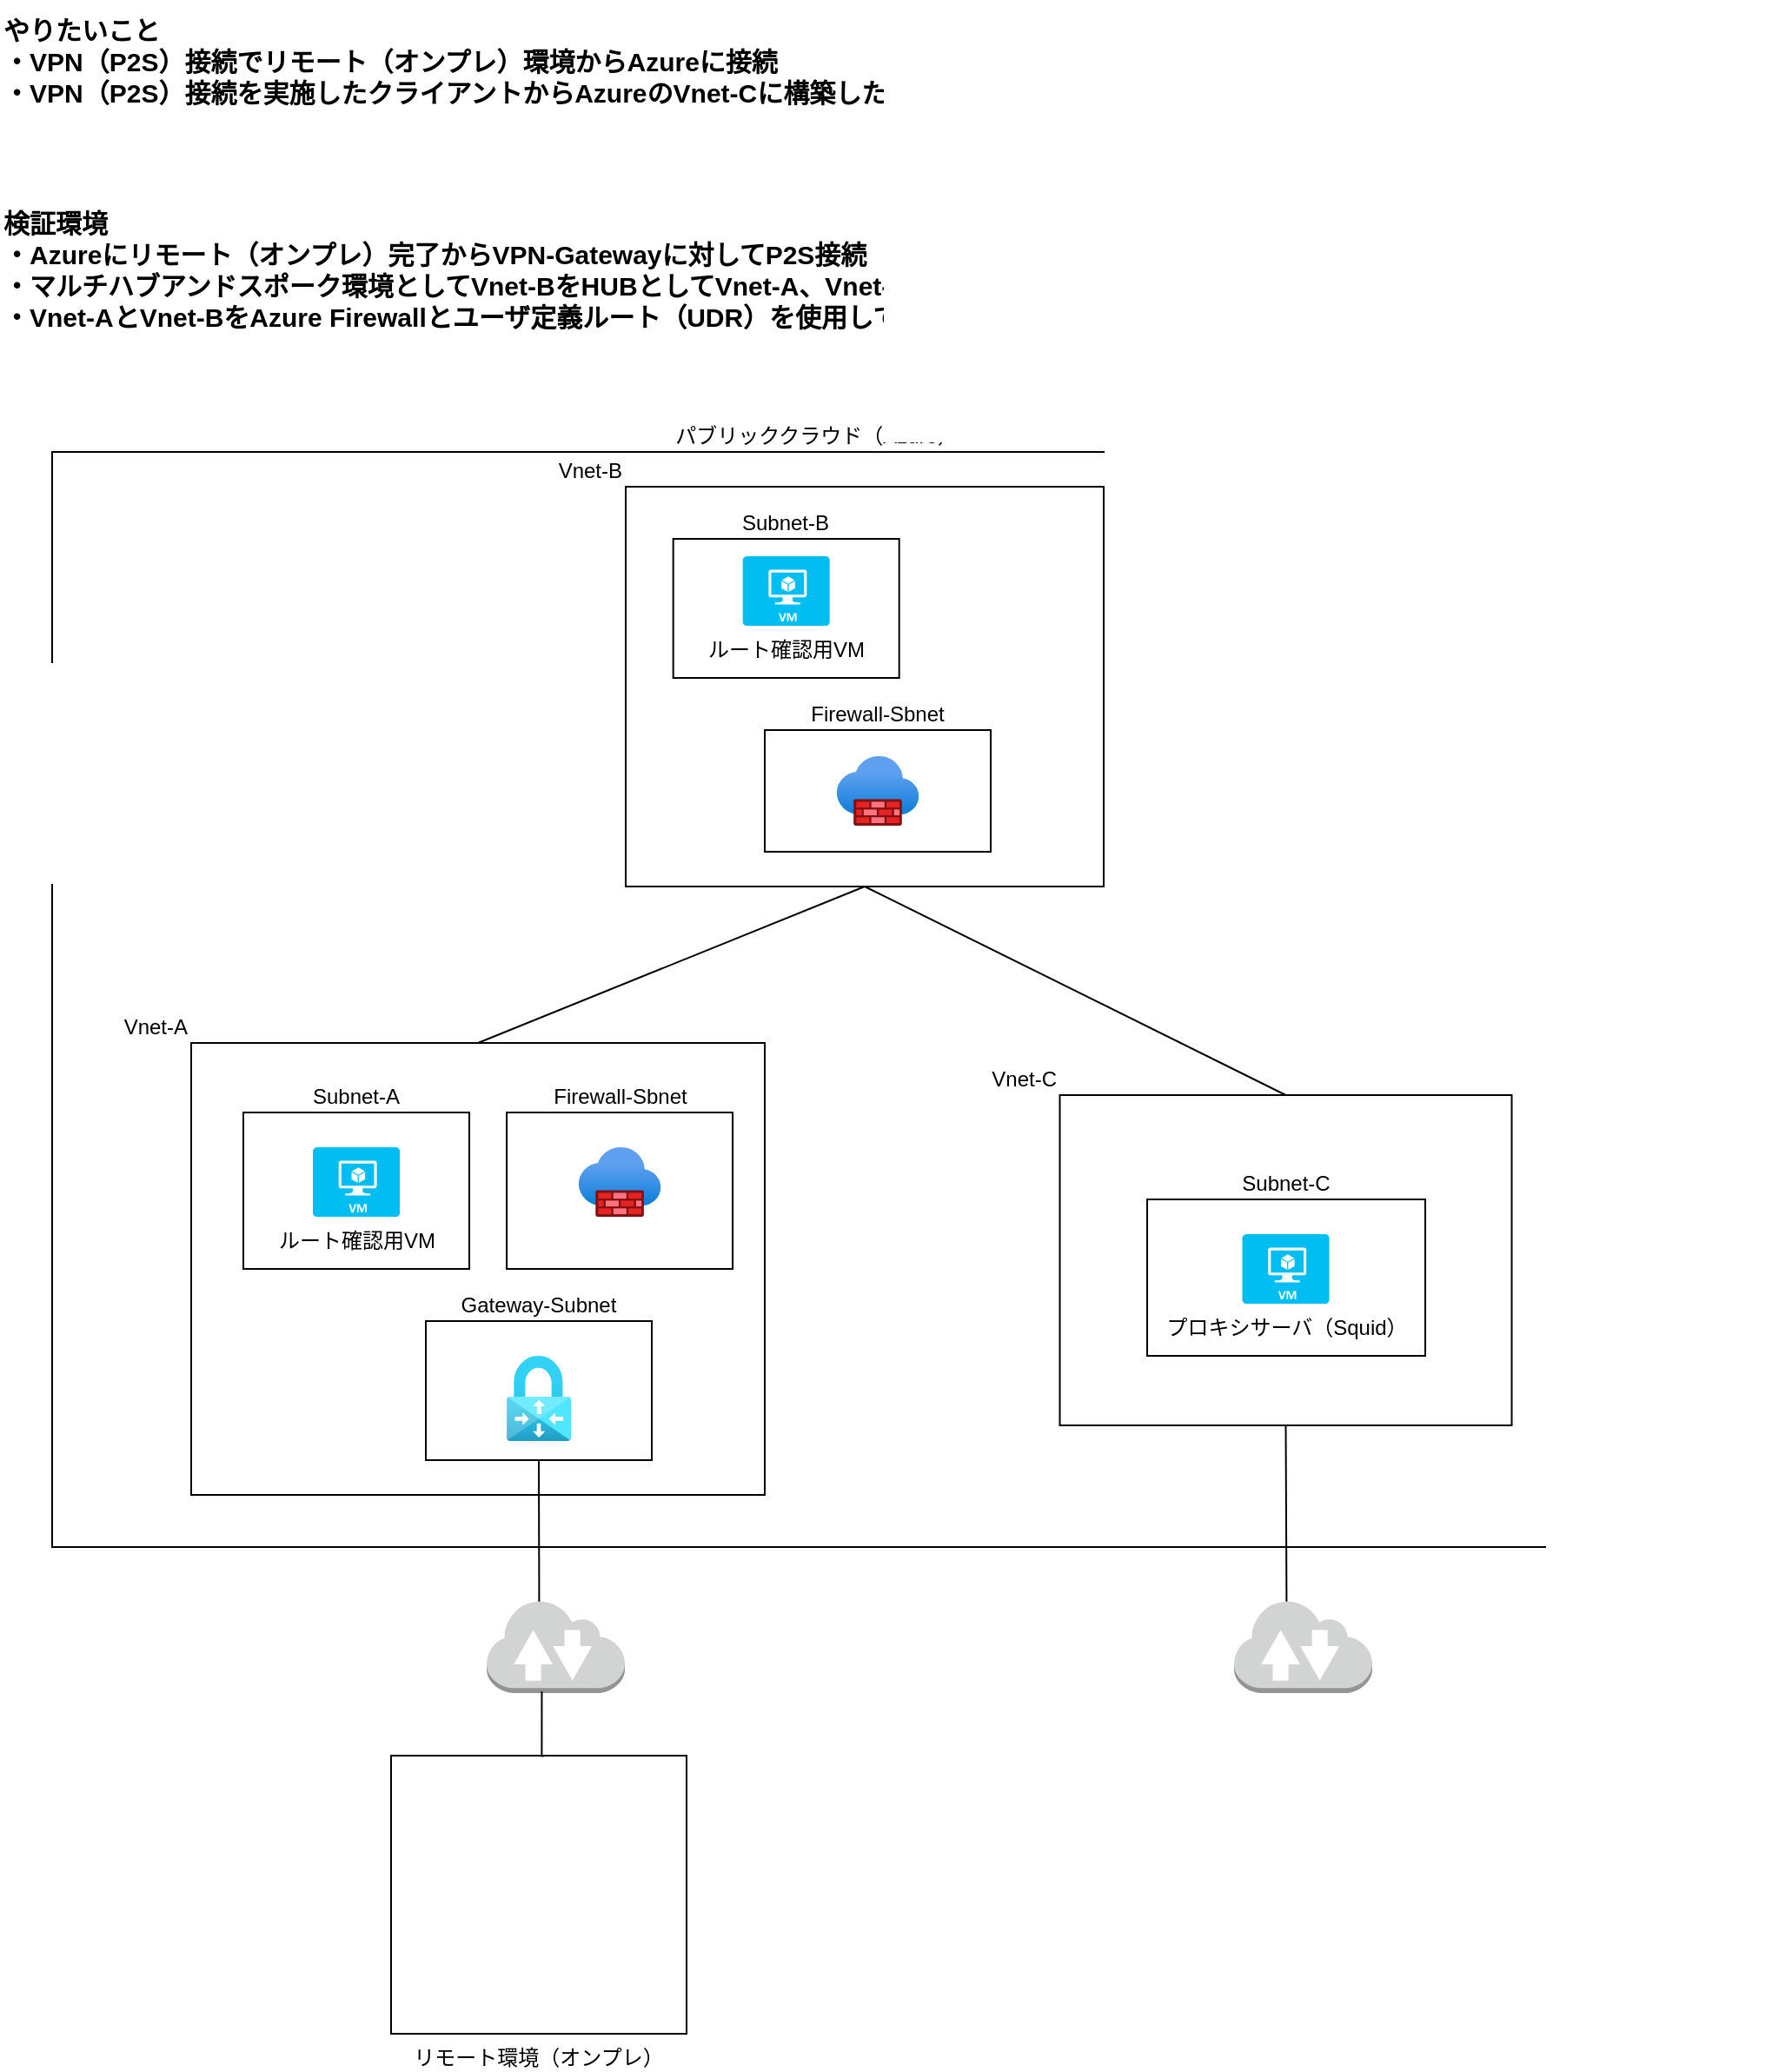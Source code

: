 <mxfile version="24.8.6">
  <diagram name="Page-1" id="80d4a630-b321-0f5e-ff81-c5a36ef4752d">
    <mxGraphModel dx="2787" dy="1728" grid="1" gridSize="10" guides="1" tooltips="1" connect="1" arrows="1" fold="1" page="1" pageScale="1" pageWidth="1100" pageHeight="850" background="none" math="0" shadow="0">
      <root>
        <mxCell id="0" />
        <mxCell id="1" parent="0" />
        <mxCell id="rkpnVUYU-X_8p-iECJHI-1" value="パブリッククラウド（Azure）" style="rounded=0;whiteSpace=wrap;html=1;glass=0;shadow=0;align=center;horizontal=1;labelPosition=center;verticalLabelPosition=top;verticalAlign=bottom;" vertex="1" parent="1">
          <mxGeometry y="-110" width="880" height="630" as="geometry" />
        </mxCell>
        <mxCell id="rkpnVUYU-X_8p-iECJHI-2" value="リモート環境（オンプレ）" style="rounded=0;whiteSpace=wrap;html=1;glass=0;shadow=0;align=center;horizontal=1;labelPosition=center;verticalLabelPosition=bottom;verticalAlign=top;" vertex="1" parent="1">
          <mxGeometry x="195" y="640" width="170" height="160" as="geometry" />
        </mxCell>
        <mxCell id="rkpnVUYU-X_8p-iECJHI-3" value="" style="outlineConnect=0;dashed=0;verticalLabelPosition=bottom;verticalAlign=top;align=center;html=1;shape=mxgraph.aws3.internet_2;fillColor=#D2D3D3;gradientColor=none;" vertex="1" parent="1">
          <mxGeometry x="250" y="550" width="79.5" height="54" as="geometry" />
        </mxCell>
        <mxCell id="rkpnVUYU-X_8p-iECJHI-5" style="edgeStyle=orthogonalEdgeStyle;rounded=0;orthogonalLoop=1;jettySize=auto;html=1;endArrow=none;endFill=0;exitX=0.52;exitY=0.001;exitDx=0;exitDy=0;exitPerimeter=0;entryX=0.399;entryY=0.983;entryDx=0;entryDy=0;entryPerimeter=0;" edge="1" parent="1" source="rkpnVUYU-X_8p-iECJHI-2" target="rkpnVUYU-X_8p-iECJHI-3">
          <mxGeometry relative="1" as="geometry">
            <mxPoint x="238" y="640" as="sourcePoint" />
            <mxPoint x="238" y="600" as="targetPoint" />
          </mxGeometry>
        </mxCell>
        <mxCell id="rkpnVUYU-X_8p-iECJHI-8" value="" style="outlineConnect=0;dashed=0;verticalLabelPosition=bottom;verticalAlign=top;align=center;html=1;shape=mxgraph.aws3.internet_2;fillColor=#D2D3D3;gradientColor=none;" vertex="1" parent="1">
          <mxGeometry x="680" y="550" width="79.5" height="54" as="geometry" />
        </mxCell>
        <mxCell id="rkpnVUYU-X_8p-iECJHI-10" value="Vnet-A" style="rounded=0;whiteSpace=wrap;html=1;glass=0;shadow=0;align=right;horizontal=1;labelPosition=left;verticalLabelPosition=top;verticalAlign=bottom;" vertex="1" parent="1">
          <mxGeometry x="80" y="230" width="330" height="260" as="geometry" />
        </mxCell>
        <mxCell id="rkpnVUYU-X_8p-iECJHI-11" value="Vnet-B" style="rounded=0;whiteSpace=wrap;html=1;glass=0;shadow=0;align=right;horizontal=1;labelPosition=left;verticalLabelPosition=top;verticalAlign=bottom;" vertex="1" parent="1">
          <mxGeometry x="330" y="-90" width="275" height="230" as="geometry" />
        </mxCell>
        <mxCell id="rkpnVUYU-X_8p-iECJHI-12" value="Vnet-C" style="rounded=0;whiteSpace=wrap;html=1;glass=0;shadow=0;align=right;horizontal=1;labelPosition=left;verticalLabelPosition=top;verticalAlign=bottom;" vertex="1" parent="1">
          <mxGeometry x="579.75" y="260" width="260" height="190" as="geometry" />
        </mxCell>
        <mxCell id="rkpnVUYU-X_8p-iECJHI-14" value="" style="endArrow=none;html=1;rounded=0;exitX=0.5;exitY=0;exitDx=0;exitDy=0;entryX=0.5;entryY=1;entryDx=0;entryDy=0;" edge="1" parent="1" source="rkpnVUYU-X_8p-iECJHI-10" target="rkpnVUYU-X_8p-iECJHI-11">
          <mxGeometry width="50" height="50" relative="1" as="geometry">
            <mxPoint x="340" y="320" as="sourcePoint" />
            <mxPoint x="490" y="190" as="targetPoint" />
          </mxGeometry>
        </mxCell>
        <mxCell id="rkpnVUYU-X_8p-iECJHI-26" value="Firewall-Sbnet" style="rounded=0;whiteSpace=wrap;html=1;glass=0;shadow=0;align=center;horizontal=1;labelPosition=center;verticalLabelPosition=top;verticalAlign=bottom;" vertex="1" parent="1">
          <mxGeometry x="261.54" y="270" width="130" height="90" as="geometry" />
        </mxCell>
        <mxCell id="rkpnVUYU-X_8p-iECJHI-15" value="" style="endArrow=none;html=1;rounded=0;entryX=0.5;entryY=0;entryDx=0;entryDy=0;exitX=0.5;exitY=1;exitDx=0;exitDy=0;" edge="1" parent="1" source="rkpnVUYU-X_8p-iECJHI-11" target="rkpnVUYU-X_8p-iECJHI-12">
          <mxGeometry width="50" height="50" relative="1" as="geometry">
            <mxPoint x="470" y="120" as="sourcePoint" />
            <mxPoint x="492" y="196" as="targetPoint" />
          </mxGeometry>
        </mxCell>
        <mxCell id="rkpnVUYU-X_8p-iECJHI-17" value="" style="image;aspect=fixed;html=1;points=[];align=center;fontSize=12;image=img/lib/azure2/networking/Firewalls.svg;" vertex="1" parent="1">
          <mxGeometry x="302.87" y="290" width="47.34" height="40" as="geometry" />
        </mxCell>
        <mxCell id="rkpnVUYU-X_8p-iECJHI-30" value="Firewall-Sbnet" style="rounded=0;whiteSpace=wrap;html=1;glass=0;shadow=0;align=center;horizontal=1;labelPosition=center;verticalLabelPosition=top;verticalAlign=bottom;" vertex="1" parent="1">
          <mxGeometry x="410" y="50" width="130" height="70" as="geometry" />
        </mxCell>
        <mxCell id="rkpnVUYU-X_8p-iECJHI-27" value="Gateway-Subnet" style="rounded=0;whiteSpace=wrap;html=1;glass=0;shadow=0;align=center;horizontal=1;labelPosition=center;verticalLabelPosition=top;verticalAlign=bottom;" vertex="1" parent="1">
          <mxGeometry x="215.0" y="390" width="130" height="80" as="geometry" />
        </mxCell>
        <mxCell id="rkpnVUYU-X_8p-iECJHI-19" value="" style="image;aspect=fixed;html=1;points=[];align=center;fontSize=12;image=img/lib/azure2/networking/Firewalls.svg;" vertex="1" parent="1">
          <mxGeometry x="451.33" y="65" width="47.34" height="40" as="geometry" />
        </mxCell>
        <mxCell id="rkpnVUYU-X_8p-iECJHI-20" value="" style="image;aspect=fixed;html=1;points=[];align=center;fontSize=12;image=img/lib/azure2/networking/Virtual_Network_Gateways.svg;" vertex="1" parent="1">
          <mxGeometry x="261.54" y="410" width="36.92" height="49" as="geometry" />
        </mxCell>
        <mxCell id="rkpnVUYU-X_8p-iECJHI-21" value="" style="endArrow=none;html=1;rounded=0;exitX=0.38;exitY=0.025;exitDx=0;exitDy=0;exitPerimeter=0;" edge="1" parent="1" source="rkpnVUYU-X_8p-iECJHI-3">
          <mxGeometry width="50" height="50" relative="1" as="geometry">
            <mxPoint x="210" y="601" as="sourcePoint" />
            <mxPoint x="280" y="470" as="targetPoint" />
          </mxGeometry>
        </mxCell>
        <mxCell id="rkpnVUYU-X_8p-iECJHI-29" value="Subnet-B" style="rounded=0;whiteSpace=wrap;html=1;glass=0;shadow=0;align=center;horizontal=1;labelPosition=center;verticalLabelPosition=top;verticalAlign=bottom;" vertex="1" parent="1">
          <mxGeometry x="357.34" y="-60" width="130" height="80" as="geometry" />
        </mxCell>
        <mxCell id="rkpnVUYU-X_8p-iECJHI-31" value="Subnet-C" style="rounded=0;whiteSpace=wrap;html=1;glass=0;shadow=0;align=center;horizontal=1;labelPosition=center;verticalLabelPosition=top;verticalAlign=bottom;" vertex="1" parent="1">
          <mxGeometry x="630" y="320" width="160" height="90" as="geometry" />
        </mxCell>
        <mxCell id="rkpnVUYU-X_8p-iECJHI-22" value="ルート確認用VM" style="verticalLabelPosition=bottom;html=1;verticalAlign=top;align=center;strokeColor=none;fillColor=#00BEF2;shape=mxgraph.azure.virtual_machine;" vertex="1" parent="1">
          <mxGeometry x="397.34" y="-50" width="50" height="40" as="geometry" />
        </mxCell>
        <mxCell id="rkpnVUYU-X_8p-iECJHI-23" value="プロキシサーバ（Squid）" style="verticalLabelPosition=bottom;html=1;verticalAlign=top;align=center;strokeColor=none;fillColor=#00BEF2;shape=mxgraph.azure.virtual_machine;" vertex="1" parent="1">
          <mxGeometry x="684.75" y="340" width="50" height="40" as="geometry" />
        </mxCell>
        <mxCell id="rkpnVUYU-X_8p-iECJHI-25" value="Subnet-A" style="rounded=0;whiteSpace=wrap;html=1;glass=0;shadow=0;align=center;horizontal=1;labelPosition=center;verticalLabelPosition=top;verticalAlign=bottom;" vertex="1" parent="1">
          <mxGeometry x="110" y="270" width="130" height="90" as="geometry" />
        </mxCell>
        <mxCell id="rkpnVUYU-X_8p-iECJHI-24" value="ルート確認用VM" style="verticalLabelPosition=bottom;html=1;verticalAlign=top;align=center;strokeColor=none;fillColor=#00BEF2;shape=mxgraph.azure.virtual_machine;" vertex="1" parent="1">
          <mxGeometry x="150" y="290" width="50" height="40" as="geometry" />
        </mxCell>
        <mxCell id="rkpnVUYU-X_8p-iECJHI-28" value="" style="endArrow=none;html=1;rounded=0;entryX=0.38;entryY=0.025;entryDx=0;entryDy=0;entryPerimeter=0;exitX=0.5;exitY=1;exitDx=0;exitDy=0;" edge="1" parent="1" source="rkpnVUYU-X_8p-iECJHI-12" target="rkpnVUYU-X_8p-iECJHI-8">
          <mxGeometry width="50" height="50" relative="1" as="geometry">
            <mxPoint x="500" y="200" as="sourcePoint" />
            <mxPoint x="720" y="270" as="targetPoint" />
          </mxGeometry>
        </mxCell>
        <mxCell id="rkpnVUYU-X_8p-iECJHI-32" value="&lt;div style=&quot;font-size: 15px;&quot;&gt;検証環境&lt;/div&gt;・Azureにリモート（オンプレ）完了からVPN-Gatewayに対してP2S接続&lt;div style=&quot;font-size: 15px;&quot;&gt;・マルチハブアンドスポーク環境としてVnet-BをHUBとしてVnet-A、Vnet-Cを接続&lt;/div&gt;&lt;div style=&quot;font-size: 15px;&quot;&gt;・Vnet-AとVnet-BをAzure Firewallとユーザ定義ルート（UDR）を使用してルーティング&lt;/div&gt;" style="text;html=1;align=left;verticalAlign=middle;resizable=0;points=[];autosize=1;strokeColor=none;fillColor=none;fontStyle=1;fontSize=15;" vertex="1" parent="1">
          <mxGeometry x="-30" y="-260" width="620" height="90" as="geometry" />
        </mxCell>
        <mxCell id="rkpnVUYU-X_8p-iECJHI-33" value="&lt;div style=&quot;font-size: 15px;&quot;&gt;やりたいこと&lt;/div&gt;・VPN（P2S）接続でリモート（オンプレ）環境からAzureに接続&lt;div&gt;・VPN（P2S）接続を実施したクライアントからAzureのVnet-Cに構築したプロキシサーバ（Squid）を利用してインターネットへの接続を実施する。&lt;/div&gt;" style="text;html=1;align=left;verticalAlign=middle;resizable=0;points=[];autosize=1;strokeColor=none;fillColor=none;fontStyle=1;fontSize=15;" vertex="1" parent="1">
          <mxGeometry x="-30" y="-370" width="1030" height="70" as="geometry" />
        </mxCell>
      </root>
    </mxGraphModel>
  </diagram>
</mxfile>
